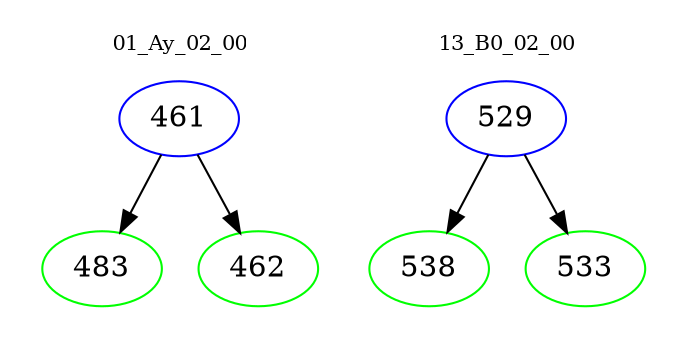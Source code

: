 digraph{
subgraph cluster_0 {
color = white
label = "01_Ay_02_00";
fontsize=10;
T0_461 [label="461", color="blue"]
T0_461 -> T0_483 [color="black"]
T0_483 [label="483", color="green"]
T0_461 -> T0_462 [color="black"]
T0_462 [label="462", color="green"]
}
subgraph cluster_1 {
color = white
label = "13_B0_02_00";
fontsize=10;
T1_529 [label="529", color="blue"]
T1_529 -> T1_538 [color="black"]
T1_538 [label="538", color="green"]
T1_529 -> T1_533 [color="black"]
T1_533 [label="533", color="green"]
}
}
